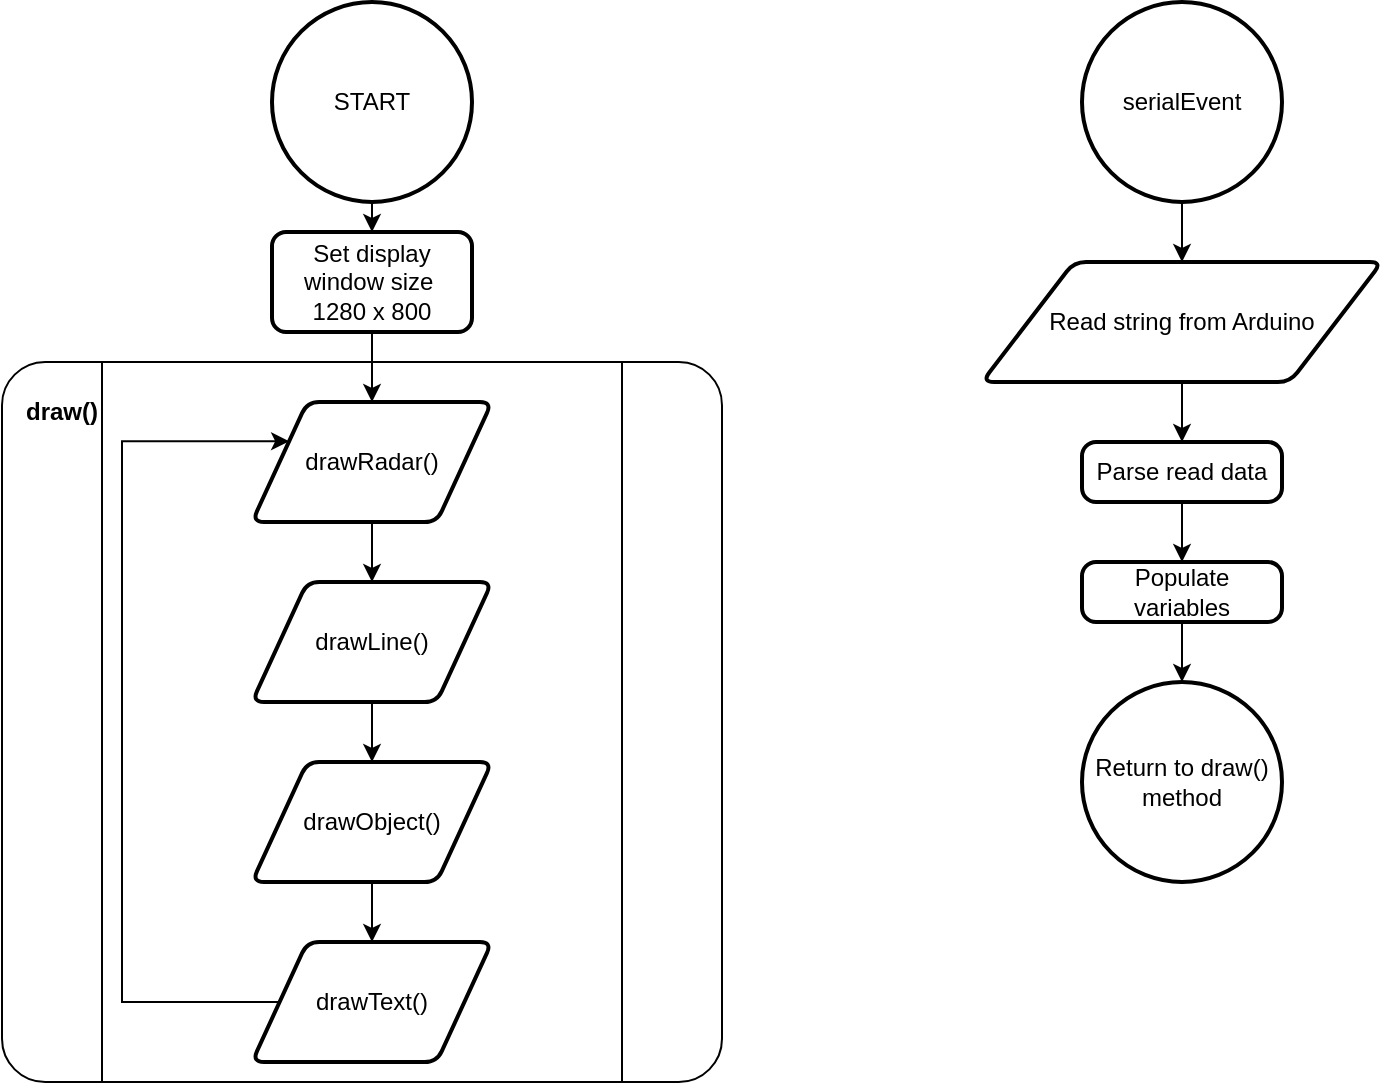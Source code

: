 <mxfile version="22.1.2" type="device">
  <diagram name="Page-1" id="G2k6RuGVXpI-EmxC2cz2">
    <mxGraphModel dx="1434" dy="1936" grid="1" gridSize="10" guides="1" tooltips="1" connect="1" arrows="1" fold="1" page="1" pageScale="1" pageWidth="850" pageHeight="1100" math="0" shadow="0">
      <root>
        <mxCell id="0" />
        <mxCell id="1" parent="0" />
        <mxCell id="uSkGjjy-ijAah0zQbrHF-3" value="" style="edgeStyle=orthogonalEdgeStyle;rounded=0;orthogonalLoop=1;jettySize=auto;html=1;entryX=0.5;entryY=0;entryDx=0;entryDy=0;" edge="1" parent="1" source="uSkGjjy-ijAah0zQbrHF-1" target="uSkGjjy-ijAah0zQbrHF-4">
          <mxGeometry relative="1" as="geometry">
            <mxPoint x="425" y="140" as="targetPoint" />
          </mxGeometry>
        </mxCell>
        <mxCell id="uSkGjjy-ijAah0zQbrHF-1" value="START" style="strokeWidth=2;html=1;shape=mxgraph.flowchart.start_2;whiteSpace=wrap;" vertex="1" parent="1">
          <mxGeometry x="375" width="100" height="100" as="geometry" />
        </mxCell>
        <mxCell id="uSkGjjy-ijAah0zQbrHF-9" value="" style="edgeStyle=orthogonalEdgeStyle;rounded=0;orthogonalLoop=1;jettySize=auto;html=1;" edge="1" parent="1" source="uSkGjjy-ijAah0zQbrHF-4" target="uSkGjjy-ijAah0zQbrHF-5">
          <mxGeometry relative="1" as="geometry" />
        </mxCell>
        <mxCell id="uSkGjjy-ijAah0zQbrHF-4" value="Set display window size&amp;nbsp;&lt;br&gt;1280 x 800" style="rounded=1;whiteSpace=wrap;html=1;absoluteArcSize=1;arcSize=14;strokeWidth=2;" vertex="1" parent="1">
          <mxGeometry x="375" y="115" width="100" height="50" as="geometry" />
        </mxCell>
        <mxCell id="uSkGjjy-ijAah0zQbrHF-10" value="" style="edgeStyle=orthogonalEdgeStyle;rounded=0;orthogonalLoop=1;jettySize=auto;html=1;" edge="1" parent="1" source="uSkGjjy-ijAah0zQbrHF-5" target="uSkGjjy-ijAah0zQbrHF-6">
          <mxGeometry relative="1" as="geometry" />
        </mxCell>
        <mxCell id="uSkGjjy-ijAah0zQbrHF-5" value="drawRadar()" style="shape=parallelogram;html=1;strokeWidth=2;perimeter=parallelogramPerimeter;whiteSpace=wrap;rounded=1;arcSize=12;size=0.23;" vertex="1" parent="1">
          <mxGeometry x="365" y="200" width="120" height="60" as="geometry" />
        </mxCell>
        <mxCell id="uSkGjjy-ijAah0zQbrHF-11" value="" style="edgeStyle=orthogonalEdgeStyle;rounded=0;orthogonalLoop=1;jettySize=auto;html=1;" edge="1" parent="1" source="uSkGjjy-ijAah0zQbrHF-6" target="uSkGjjy-ijAah0zQbrHF-7">
          <mxGeometry relative="1" as="geometry" />
        </mxCell>
        <mxCell id="uSkGjjy-ijAah0zQbrHF-6" value="drawLine()" style="shape=parallelogram;html=1;strokeWidth=2;perimeter=parallelogramPerimeter;whiteSpace=wrap;rounded=1;arcSize=12;size=0.23;" vertex="1" parent="1">
          <mxGeometry x="365" y="290" width="120" height="60" as="geometry" />
        </mxCell>
        <mxCell id="uSkGjjy-ijAah0zQbrHF-12" value="" style="edgeStyle=orthogonalEdgeStyle;rounded=0;orthogonalLoop=1;jettySize=auto;html=1;" edge="1" parent="1" source="uSkGjjy-ijAah0zQbrHF-7" target="uSkGjjy-ijAah0zQbrHF-8">
          <mxGeometry relative="1" as="geometry" />
        </mxCell>
        <mxCell id="uSkGjjy-ijAah0zQbrHF-7" value="drawObject()" style="shape=parallelogram;html=1;strokeWidth=2;perimeter=parallelogramPerimeter;whiteSpace=wrap;rounded=1;arcSize=12;size=0.23;" vertex="1" parent="1">
          <mxGeometry x="365" y="380" width="120" height="60" as="geometry" />
        </mxCell>
        <mxCell id="uSkGjjy-ijAah0zQbrHF-19" style="edgeStyle=orthogonalEdgeStyle;rounded=0;orthogonalLoop=1;jettySize=auto;html=1;entryX=0;entryY=0.25;entryDx=0;entryDy=0;" edge="1" parent="1" source="uSkGjjy-ijAah0zQbrHF-8" target="uSkGjjy-ijAah0zQbrHF-5">
          <mxGeometry relative="1" as="geometry">
            <Array as="points">
              <mxPoint x="300" y="500" />
              <mxPoint x="300" y="220" />
            </Array>
          </mxGeometry>
        </mxCell>
        <mxCell id="uSkGjjy-ijAah0zQbrHF-8" value="drawText()" style="shape=parallelogram;html=1;strokeWidth=2;perimeter=parallelogramPerimeter;whiteSpace=wrap;rounded=1;arcSize=12;size=0.23;" vertex="1" parent="1">
          <mxGeometry x="365" y="470" width="120" height="60" as="geometry" />
        </mxCell>
        <mxCell id="uSkGjjy-ijAah0zQbrHF-15" value="" style="edgeStyle=orthogonalEdgeStyle;rounded=0;orthogonalLoop=1;jettySize=auto;html=1;" edge="1" parent="1" source="uSkGjjy-ijAah0zQbrHF-13" target="uSkGjjy-ijAah0zQbrHF-14">
          <mxGeometry relative="1" as="geometry" />
        </mxCell>
        <mxCell id="uSkGjjy-ijAah0zQbrHF-13" value="serialEvent" style="strokeWidth=2;html=1;shape=mxgraph.flowchart.start_2;whiteSpace=wrap;" vertex="1" parent="1">
          <mxGeometry x="780" width="100" height="100" as="geometry" />
        </mxCell>
        <mxCell id="uSkGjjy-ijAah0zQbrHF-17" value="" style="edgeStyle=orthogonalEdgeStyle;rounded=0;orthogonalLoop=1;jettySize=auto;html=1;" edge="1" parent="1" source="uSkGjjy-ijAah0zQbrHF-14" target="uSkGjjy-ijAah0zQbrHF-16">
          <mxGeometry relative="1" as="geometry" />
        </mxCell>
        <mxCell id="uSkGjjy-ijAah0zQbrHF-14" value="Read string from Arduino" style="shape=parallelogram;html=1;strokeWidth=2;perimeter=parallelogramPerimeter;whiteSpace=wrap;rounded=1;arcSize=12;size=0.23;" vertex="1" parent="1">
          <mxGeometry x="730" y="130" width="200" height="60" as="geometry" />
        </mxCell>
        <mxCell id="uSkGjjy-ijAah0zQbrHF-21" value="" style="edgeStyle=orthogonalEdgeStyle;rounded=0;orthogonalLoop=1;jettySize=auto;html=1;" edge="1" parent="1" source="uSkGjjy-ijAah0zQbrHF-16" target="uSkGjjy-ijAah0zQbrHF-20">
          <mxGeometry relative="1" as="geometry" />
        </mxCell>
        <mxCell id="uSkGjjy-ijAah0zQbrHF-16" value="Parse read data" style="rounded=1;whiteSpace=wrap;html=1;absoluteArcSize=1;arcSize=14;strokeWidth=2;" vertex="1" parent="1">
          <mxGeometry x="780" y="220" width="100" height="30" as="geometry" />
        </mxCell>
        <mxCell id="uSkGjjy-ijAah0zQbrHF-23" value="" style="edgeStyle=orthogonalEdgeStyle;rounded=0;orthogonalLoop=1;jettySize=auto;html=1;" edge="1" parent="1" source="uSkGjjy-ijAah0zQbrHF-20" target="uSkGjjy-ijAah0zQbrHF-22">
          <mxGeometry relative="1" as="geometry" />
        </mxCell>
        <mxCell id="uSkGjjy-ijAah0zQbrHF-20" value="Populate variables" style="rounded=1;whiteSpace=wrap;html=1;absoluteArcSize=1;arcSize=14;strokeWidth=2;" vertex="1" parent="1">
          <mxGeometry x="780" y="280" width="100" height="30" as="geometry" />
        </mxCell>
        <mxCell id="uSkGjjy-ijAah0zQbrHF-22" value="Return to draw() method" style="strokeWidth=2;html=1;shape=mxgraph.flowchart.start_2;whiteSpace=wrap;" vertex="1" parent="1">
          <mxGeometry x="780" y="340" width="100" height="100" as="geometry" />
        </mxCell>
        <mxCell id="uSkGjjy-ijAah0zQbrHF-26" value="" style="verticalLabelPosition=bottom;verticalAlign=top;html=1;shape=process;whiteSpace=wrap;rounded=1;size=0.14;arcSize=6;fillColor=none;" vertex="1" parent="1">
          <mxGeometry x="240" y="180" width="360" height="360" as="geometry" />
        </mxCell>
        <mxCell id="uSkGjjy-ijAah0zQbrHF-27" value="draw()" style="text;html=1;strokeColor=none;fillColor=none;align=center;verticalAlign=middle;whiteSpace=wrap;rounded=0;fontStyle=1" vertex="1" parent="1">
          <mxGeometry x="240" y="190" width="60" height="30" as="geometry" />
        </mxCell>
      </root>
    </mxGraphModel>
  </diagram>
</mxfile>
